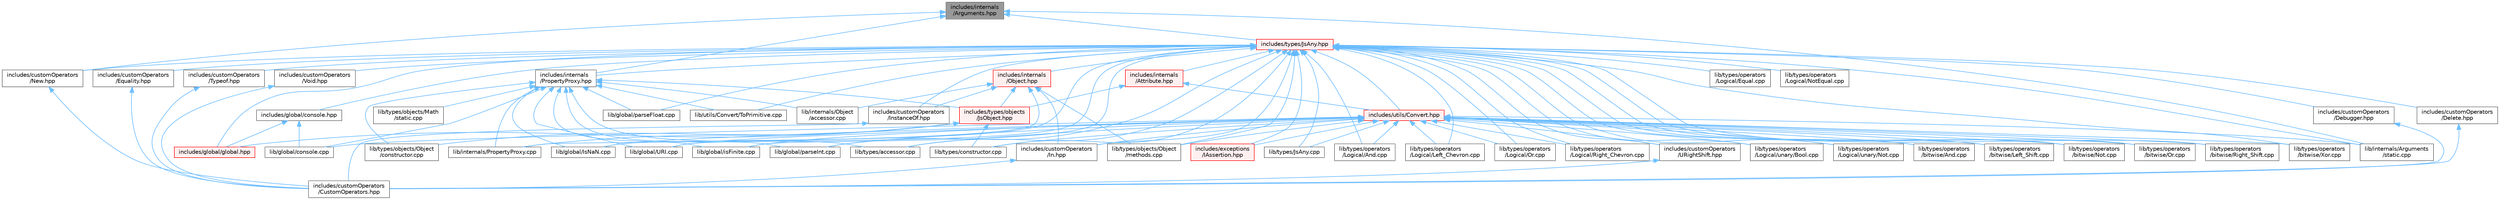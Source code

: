 digraph "includes/internals/Arguments.hpp"
{
 // LATEX_PDF_SIZE
  bgcolor="transparent";
  edge [fontname=Helvetica,fontsize=10,labelfontname=Helvetica,labelfontsize=10];
  node [fontname=Helvetica,fontsize=10,shape=box,height=0.2,width=0.4];
  Node1 [id="Node000001",label="includes/internals\l/Arguments.hpp",height=0.2,width=0.4,color="gray40", fillcolor="grey60", style="filled", fontcolor="black",tooltip=" "];
  Node1 -> Node2 [id="edge1_Node000001_Node000002",dir="back",color="steelblue1",style="solid",tooltip=" "];
  Node2 [id="Node000002",label="includes/customOperators\l/New.hpp",height=0.2,width=0.4,color="grey40", fillcolor="white", style="filled",URL="$New_8hpp.html",tooltip=" "];
  Node2 -> Node3 [id="edge2_Node000002_Node000003",dir="back",color="steelblue1",style="solid",tooltip=" "];
  Node3 [id="Node000003",label="includes/customOperators\l/CustomOperators.hpp",height=0.2,width=0.4,color="grey40", fillcolor="white", style="filled",URL="$CustomOperators_8hpp.html",tooltip=" "];
  Node1 -> Node4 [id="edge3_Node000001_Node000004",dir="back",color="steelblue1",style="solid",tooltip=" "];
  Node4 [id="Node000004",label="includes/internals\l/PropertyProxy.hpp",height=0.2,width=0.4,color="grey40", fillcolor="white", style="filled",URL="$PropertyProxy_8hpp.html",tooltip=" "];
  Node4 -> Node5 [id="edge4_Node000004_Node000005",dir="back",color="steelblue1",style="solid",tooltip=" "];
  Node5 [id="Node000005",label="includes/types/objects\l/JsObject.hpp",height=0.2,width=0.4,color="red", fillcolor="#FFF0F0", style="filled",URL="$JsObject_8hpp.html",tooltip=" "];
  Node5 -> Node8 [id="edge5_Node000005_Node000008",dir="back",color="steelblue1",style="solid",tooltip=" "];
  Node8 [id="Node000008",label="includes/global/global.hpp",height=0.2,width=0.4,color="red", fillcolor="#FFF0F0", style="filled",URL="$global_8hpp.html",tooltip=" "];
  Node5 -> Node30 [id="edge6_Node000005_Node000030",dir="back",color="steelblue1",style="solid",tooltip=" "];
  Node30 [id="Node000030",label="lib/internals/PropertyProxy.cpp",height=0.2,width=0.4,color="grey40", fillcolor="white", style="filled",URL="$PropertyProxy_8cpp.html",tooltip=" "];
  Node5 -> Node31 [id="edge7_Node000005_Node000031",dir="back",color="steelblue1",style="solid",tooltip=" "];
  Node31 [id="Node000031",label="lib/types/constructor.cpp",height=0.2,width=0.4,color="grey40", fillcolor="white", style="filled",URL="$types_2constructor_8cpp.html",tooltip=" "];
  Node5 -> Node23 [id="edge8_Node000005_Node000023",dir="back",color="steelblue1",style="solid",tooltip=" "];
  Node23 [id="Node000023",label="lib/types/objects/Object\l/constructor.cpp",height=0.2,width=0.4,color="grey40", fillcolor="white", style="filled",URL="$types_2objects_2Object_2constructor_8cpp.html",tooltip=" "];
  Node4 -> Node37 [id="edge9_Node000004_Node000037",dir="back",color="steelblue1",style="solid",tooltip=" "];
  Node37 [id="Node000037",label="lib/global/IsNaN.cpp",height=0.2,width=0.4,color="grey40", fillcolor="white", style="filled",URL="$IsNaN_8cpp.html",tooltip=" "];
  Node4 -> Node38 [id="edge10_Node000004_Node000038",dir="back",color="steelblue1",style="solid",tooltip=" "];
  Node38 [id="Node000038",label="lib/global/URI.cpp",height=0.2,width=0.4,color="grey40", fillcolor="white", style="filled",URL="$URI_8cpp.html",tooltip=" "];
  Node4 -> Node39 [id="edge11_Node000004_Node000039",dir="back",color="steelblue1",style="solid",tooltip=" "];
  Node39 [id="Node000039",label="lib/global/console.cpp",height=0.2,width=0.4,color="grey40", fillcolor="white", style="filled",URL="$console_8cpp.html",tooltip=" "];
  Node4 -> Node40 [id="edge12_Node000004_Node000040",dir="back",color="steelblue1",style="solid",tooltip=" "];
  Node40 [id="Node000040",label="lib/global/isFinite.cpp",height=0.2,width=0.4,color="grey40", fillcolor="white", style="filled",URL="$isFinite_8cpp.html",tooltip=" "];
  Node4 -> Node41 [id="edge13_Node000004_Node000041",dir="back",color="steelblue1",style="solid",tooltip=" "];
  Node41 [id="Node000041",label="lib/global/parseFloat.cpp",height=0.2,width=0.4,color="grey40", fillcolor="white", style="filled",URL="$parseFloat_8cpp.html",tooltip=" "];
  Node4 -> Node42 [id="edge14_Node000004_Node000042",dir="back",color="steelblue1",style="solid",tooltip=" "];
  Node42 [id="Node000042",label="lib/global/parseInt.cpp",height=0.2,width=0.4,color="grey40", fillcolor="white", style="filled",URL="$parseInt_8cpp.html",tooltip=" "];
  Node4 -> Node43 [id="edge15_Node000004_Node000043",dir="back",color="steelblue1",style="solid",tooltip=" "];
  Node43 [id="Node000043",label="lib/internals/Object\l/accessor.cpp",height=0.2,width=0.4,color="grey40", fillcolor="white", style="filled",URL="$internals_2Object_2accessor_8cpp.html",tooltip=" "];
  Node4 -> Node30 [id="edge16_Node000004_Node000030",dir="back",color="steelblue1",style="solid",tooltip=" "];
  Node4 -> Node16 [id="edge17_Node000004_Node000016",dir="back",color="steelblue1",style="solid",tooltip=" "];
  Node16 [id="Node000016",label="lib/types/accessor.cpp",height=0.2,width=0.4,color="grey40", fillcolor="white", style="filled",URL="$types_2accessor_8cpp.html",tooltip=" "];
  Node4 -> Node44 [id="edge18_Node000004_Node000044",dir="back",color="steelblue1",style="solid",tooltip=" "];
  Node44 [id="Node000044",label="lib/types/objects/Math\l/static.cpp",height=0.2,width=0.4,color="grey40", fillcolor="white", style="filled",URL="$types_2objects_2Math_2static_8cpp.html",tooltip=" "];
  Node4 -> Node23 [id="edge19_Node000004_Node000023",dir="back",color="steelblue1",style="solid",tooltip=" "];
  Node4 -> Node45 [id="edge20_Node000004_Node000045",dir="back",color="steelblue1",style="solid",tooltip=" "];
  Node45 [id="Node000045",label="lib/utils/Convert/ToPrimitive.cpp",height=0.2,width=0.4,color="grey40", fillcolor="white", style="filled",URL="$ToPrimitive_8cpp.html",tooltip=" "];
  Node1 -> Node46 [id="edge21_Node000001_Node000046",dir="back",color="steelblue1",style="solid",tooltip=" "];
  Node46 [id="Node000046",label="includes/types/JsAny.hpp",height=0.2,width=0.4,color="red", fillcolor="#FFF0F0", style="filled",URL="$JsAny_8hpp.html",tooltip=" "];
  Node46 -> Node47 [id="edge22_Node000046_Node000047",dir="back",color="steelblue1",style="solid",tooltip=" "];
  Node47 [id="Node000047",label="includes/customOperators\l/Debugger.hpp",height=0.2,width=0.4,color="grey40", fillcolor="white", style="filled",URL="$Debugger_8hpp.html",tooltip=" "];
  Node47 -> Node3 [id="edge23_Node000047_Node000003",dir="back",color="steelblue1",style="solid",tooltip=" "];
  Node46 -> Node48 [id="edge24_Node000046_Node000048",dir="back",color="steelblue1",style="solid",tooltip=" "];
  Node48 [id="Node000048",label="includes/customOperators\l/Delete.hpp",height=0.2,width=0.4,color="grey40", fillcolor="white", style="filled",URL="$Delete_8hpp.html",tooltip=" "];
  Node48 -> Node3 [id="edge25_Node000048_Node000003",dir="back",color="steelblue1",style="solid",tooltip=" "];
  Node46 -> Node49 [id="edge26_Node000046_Node000049",dir="back",color="steelblue1",style="solid",tooltip=" "];
  Node49 [id="Node000049",label="includes/customOperators\l/Equality.hpp",height=0.2,width=0.4,color="grey40", fillcolor="white", style="filled",URL="$Equality_8hpp.html",tooltip=" "];
  Node49 -> Node3 [id="edge27_Node000049_Node000003",dir="back",color="steelblue1",style="solid",tooltip=" "];
  Node46 -> Node50 [id="edge28_Node000046_Node000050",dir="back",color="steelblue1",style="solid",tooltip=" "];
  Node50 [id="Node000050",label="includes/customOperators\l/In.hpp",height=0.2,width=0.4,color="grey40", fillcolor="white", style="filled",URL="$In_8hpp.html",tooltip=" "];
  Node50 -> Node3 [id="edge29_Node000050_Node000003",dir="back",color="steelblue1",style="solid",tooltip=" "];
  Node46 -> Node51 [id="edge30_Node000046_Node000051",dir="back",color="steelblue1",style="solid",tooltip=" "];
  Node51 [id="Node000051",label="includes/customOperators\l/InstanceOf.hpp",height=0.2,width=0.4,color="grey40", fillcolor="white", style="filled",URL="$InstanceOf_8hpp.html",tooltip=" "];
  Node51 -> Node3 [id="edge31_Node000051_Node000003",dir="back",color="steelblue1",style="solid",tooltip=" "];
  Node46 -> Node2 [id="edge32_Node000046_Node000002",dir="back",color="steelblue1",style="solid",tooltip=" "];
  Node46 -> Node52 [id="edge33_Node000046_Node000052",dir="back",color="steelblue1",style="solid",tooltip=" "];
  Node52 [id="Node000052",label="includes/customOperators\l/Typeof.hpp",height=0.2,width=0.4,color="grey40", fillcolor="white", style="filled",URL="$Typeof_8hpp.html",tooltip=" "];
  Node52 -> Node3 [id="edge34_Node000052_Node000003",dir="back",color="steelblue1",style="solid",tooltip=" "];
  Node46 -> Node53 [id="edge35_Node000046_Node000053",dir="back",color="steelblue1",style="solid",tooltip=" "];
  Node53 [id="Node000053",label="includes/customOperators\l/URightShift.hpp",height=0.2,width=0.4,color="grey40", fillcolor="white", style="filled",URL="$URightShift_8hpp.html",tooltip=" "];
  Node53 -> Node3 [id="edge36_Node000053_Node000003",dir="back",color="steelblue1",style="solid",tooltip=" "];
  Node46 -> Node54 [id="edge37_Node000046_Node000054",dir="back",color="steelblue1",style="solid",tooltip=" "];
  Node54 [id="Node000054",label="includes/customOperators\l/Void.hpp",height=0.2,width=0.4,color="grey40", fillcolor="white", style="filled",URL="$Void_8hpp.html",tooltip=" "];
  Node54 -> Node3 [id="edge38_Node000054_Node000003",dir="back",color="steelblue1",style="solid",tooltip=" "];
  Node46 -> Node55 [id="edge39_Node000046_Node000055",dir="back",color="steelblue1",style="solid",tooltip=" "];
  Node55 [id="Node000055",label="includes/exceptions\l/IAssertion.hpp",height=0.2,width=0.4,color="red", fillcolor="#FFF0F0", style="filled",URL="$IAssertion_8hpp.html",tooltip=" "];
  Node46 -> Node58 [id="edge40_Node000046_Node000058",dir="back",color="steelblue1",style="solid",tooltip=" "];
  Node58 [id="Node000058",label="includes/global/console.hpp",height=0.2,width=0.4,color="grey40", fillcolor="white", style="filled",URL="$console_8hpp.html",tooltip=" "];
  Node58 -> Node8 [id="edge41_Node000058_Node000008",dir="back",color="steelblue1",style="solid",tooltip=" "];
  Node58 -> Node39 [id="edge42_Node000058_Node000039",dir="back",color="steelblue1",style="solid",tooltip=" "];
  Node46 -> Node8 [id="edge43_Node000046_Node000008",dir="back",color="steelblue1",style="solid",tooltip=" "];
  Node46 -> Node59 [id="edge44_Node000046_Node000059",dir="back",color="steelblue1",style="solid",tooltip=" "];
  Node59 [id="Node000059",label="includes/internals\l/Attribute.hpp",height=0.2,width=0.4,color="red", fillcolor="#FFF0F0", style="filled",URL="$Attribute_8hpp.html",tooltip=" "];
  Node59 -> Node5 [id="edge45_Node000059_Node000005",dir="back",color="steelblue1",style="solid",tooltip=" "];
  Node59 -> Node66 [id="edge46_Node000059_Node000066",dir="back",color="steelblue1",style="solid",tooltip=" "];
  Node66 [id="Node000066",label="includes/utils/Convert.hpp",height=0.2,width=0.4,color="red", fillcolor="#FFF0F0", style="filled",URL="$Convert_8hpp.html",tooltip=" "];
  Node66 -> Node50 [id="edge47_Node000066_Node000050",dir="back",color="steelblue1",style="solid",tooltip=" "];
  Node66 -> Node53 [id="edge48_Node000066_Node000053",dir="back",color="steelblue1",style="solid",tooltip=" "];
  Node66 -> Node55 [id="edge49_Node000066_Node000055",dir="back",color="steelblue1",style="solid",tooltip=" "];
  Node66 -> Node37 [id="edge50_Node000066_Node000037",dir="back",color="steelblue1",style="solid",tooltip=" "];
  Node66 -> Node38 [id="edge51_Node000066_Node000038",dir="back",color="steelblue1",style="solid",tooltip=" "];
  Node66 -> Node39 [id="edge52_Node000066_Node000039",dir="back",color="steelblue1",style="solid",tooltip=" "];
  Node66 -> Node40 [id="edge53_Node000066_Node000040",dir="back",color="steelblue1",style="solid",tooltip=" "];
  Node66 -> Node42 [id="edge54_Node000066_Node000042",dir="back",color="steelblue1",style="solid",tooltip=" "];
  Node66 -> Node15 [id="edge55_Node000066_Node000015",dir="back",color="steelblue1",style="solid",tooltip=" "];
  Node15 [id="Node000015",label="lib/internals/Arguments\l/static.cpp",height=0.2,width=0.4,color="grey40", fillcolor="white", style="filled",URL="$internals_2Arguments_2static_8cpp.html",tooltip=" "];
  Node66 -> Node68 [id="edge56_Node000066_Node000068",dir="back",color="steelblue1",style="solid",tooltip=" "];
  Node68 [id="Node000068",label="lib/types/JsAny.cpp",height=0.2,width=0.4,color="grey40", fillcolor="white", style="filled",URL="$JsAny_8cpp.html",tooltip=" "];
  Node66 -> Node16 [id="edge57_Node000066_Node000016",dir="back",color="steelblue1",style="solid",tooltip=" "];
  Node66 -> Node31 [id="edge58_Node000066_Node000031",dir="back",color="steelblue1",style="solid",tooltip=" "];
  Node66 -> Node24 [id="edge59_Node000066_Node000024",dir="back",color="steelblue1",style="solid",tooltip=" "];
  Node24 [id="Node000024",label="lib/types/objects/Object\l/methods.cpp",height=0.2,width=0.4,color="grey40", fillcolor="white", style="filled",URL="$Object_2methods_8cpp.html",tooltip=" "];
  Node66 -> Node71 [id="edge60_Node000066_Node000071",dir="back",color="steelblue1",style="solid",tooltip=" "];
  Node71 [id="Node000071",label="lib/types/operators\l/Logical/And.cpp",height=0.2,width=0.4,color="grey40", fillcolor="white", style="filled",URL="$Logical_2And_8cpp.html",tooltip=" "];
  Node66 -> Node72 [id="edge61_Node000066_Node000072",dir="back",color="steelblue1",style="solid",tooltip=" "];
  Node72 [id="Node000072",label="lib/types/operators\l/Logical/Left_Chevron.cpp",height=0.2,width=0.4,color="grey40", fillcolor="white", style="filled",URL="$Left__Chevron_8cpp.html",tooltip=" "];
  Node66 -> Node73 [id="edge62_Node000066_Node000073",dir="back",color="steelblue1",style="solid",tooltip=" "];
  Node73 [id="Node000073",label="lib/types/operators\l/Logical/Or.cpp",height=0.2,width=0.4,color="grey40", fillcolor="white", style="filled",URL="$Logical_2Or_8cpp.html",tooltip=" "];
  Node66 -> Node74 [id="edge63_Node000066_Node000074",dir="back",color="steelblue1",style="solid",tooltip=" "];
  Node74 [id="Node000074",label="lib/types/operators\l/Logical/Right_Chevron.cpp",height=0.2,width=0.4,color="grey40", fillcolor="white", style="filled",URL="$Right__Chevron_8cpp.html",tooltip=" "];
  Node66 -> Node75 [id="edge64_Node000066_Node000075",dir="back",color="steelblue1",style="solid",tooltip=" "];
  Node75 [id="Node000075",label="lib/types/operators\l/Logical/unary/Bool.cpp",height=0.2,width=0.4,color="grey40", fillcolor="white", style="filled",URL="$Bool_8cpp.html",tooltip=" "];
  Node66 -> Node76 [id="edge65_Node000066_Node000076",dir="back",color="steelblue1",style="solid",tooltip=" "];
  Node76 [id="Node000076",label="lib/types/operators\l/Logical/unary/Not.cpp",height=0.2,width=0.4,color="grey40", fillcolor="white", style="filled",URL="$Logical_2unary_2Not_8cpp.html",tooltip=" "];
  Node66 -> Node77 [id="edge66_Node000066_Node000077",dir="back",color="steelblue1",style="solid",tooltip=" "];
  Node77 [id="Node000077",label="lib/types/operators\l/bitwise/And.cpp",height=0.2,width=0.4,color="grey40", fillcolor="white", style="filled",URL="$bitwise_2And_8cpp.html",tooltip=" "];
  Node66 -> Node78 [id="edge67_Node000066_Node000078",dir="back",color="steelblue1",style="solid",tooltip=" "];
  Node78 [id="Node000078",label="lib/types/operators\l/bitwise/Left_Shift.cpp",height=0.2,width=0.4,color="grey40", fillcolor="white", style="filled",URL="$Left__Shift_8cpp.html",tooltip=" "];
  Node66 -> Node79 [id="edge68_Node000066_Node000079",dir="back",color="steelblue1",style="solid",tooltip=" "];
  Node79 [id="Node000079",label="lib/types/operators\l/bitwise/Not.cpp",height=0.2,width=0.4,color="grey40", fillcolor="white", style="filled",URL="$bitwise_2Not_8cpp.html",tooltip=" "];
  Node66 -> Node80 [id="edge69_Node000066_Node000080",dir="back",color="steelblue1",style="solid",tooltip=" "];
  Node80 [id="Node000080",label="lib/types/operators\l/bitwise/Or.cpp",height=0.2,width=0.4,color="grey40", fillcolor="white", style="filled",URL="$bitwise_2Or_8cpp.html",tooltip=" "];
  Node66 -> Node81 [id="edge70_Node000066_Node000081",dir="back",color="steelblue1",style="solid",tooltip=" "];
  Node81 [id="Node000081",label="lib/types/operators\l/bitwise/Right_Shift.cpp",height=0.2,width=0.4,color="grey40", fillcolor="white", style="filled",URL="$Right__Shift_8cpp.html",tooltip=" "];
  Node66 -> Node82 [id="edge71_Node000066_Node000082",dir="back",color="steelblue1",style="solid",tooltip=" "];
  Node82 [id="Node000082",label="lib/types/operators\l/bitwise/Xor.cpp",height=0.2,width=0.4,color="grey40", fillcolor="white", style="filled",URL="$Xor_8cpp.html",tooltip=" "];
  Node46 -> Node98 [id="edge72_Node000046_Node000098",dir="back",color="steelblue1",style="solid",tooltip=" "];
  Node98 [id="Node000098",label="includes/internals\l/Object.hpp",height=0.2,width=0.4,color="red", fillcolor="#FFF0F0", style="filled",URL="$Object_8hpp.html",tooltip=" "];
  Node98 -> Node50 [id="edge73_Node000098_Node000050",dir="back",color="steelblue1",style="solid",tooltip=" "];
  Node98 -> Node51 [id="edge74_Node000098_Node000051",dir="back",color="steelblue1",style="solid",tooltip=" "];
  Node98 -> Node5 [id="edge75_Node000098_Node000005",dir="back",color="steelblue1",style="solid",tooltip=" "];
  Node98 -> Node43 [id="edge76_Node000098_Node000043",dir="back",color="steelblue1",style="solid",tooltip=" "];
  Node98 -> Node30 [id="edge77_Node000098_Node000030",dir="back",color="steelblue1",style="solid",tooltip=" "];
  Node98 -> Node24 [id="edge78_Node000098_Node000024",dir="back",color="steelblue1",style="solid",tooltip=" "];
  Node46 -> Node4 [id="edge79_Node000046_Node000004",dir="back",color="steelblue1",style="solid",tooltip=" "];
  Node46 -> Node66 [id="edge80_Node000046_Node000066",dir="back",color="steelblue1",style="solid",tooltip=" "];
  Node46 -> Node37 [id="edge81_Node000046_Node000037",dir="back",color="steelblue1",style="solid",tooltip=" "];
  Node46 -> Node38 [id="edge82_Node000046_Node000038",dir="back",color="steelblue1",style="solid",tooltip=" "];
  Node46 -> Node40 [id="edge83_Node000046_Node000040",dir="back",color="steelblue1",style="solid",tooltip=" "];
  Node46 -> Node41 [id="edge84_Node000046_Node000041",dir="back",color="steelblue1",style="solid",tooltip=" "];
  Node46 -> Node42 [id="edge85_Node000046_Node000042",dir="back",color="steelblue1",style="solid",tooltip=" "];
  Node46 -> Node15 [id="edge86_Node000046_Node000015",dir="back",color="steelblue1",style="solid",tooltip=" "];
  Node46 -> Node68 [id="edge87_Node000046_Node000068",dir="back",color="steelblue1",style="solid",tooltip=" "];
  Node46 -> Node16 [id="edge88_Node000046_Node000016",dir="back",color="steelblue1",style="solid",tooltip=" "];
  Node46 -> Node31 [id="edge89_Node000046_Node000031",dir="back",color="steelblue1",style="solid",tooltip=" "];
  Node46 -> Node24 [id="edge90_Node000046_Node000024",dir="back",color="steelblue1",style="solid",tooltip=" "];
  Node46 -> Node71 [id="edge91_Node000046_Node000071",dir="back",color="steelblue1",style="solid",tooltip=" "];
  Node46 -> Node102 [id="edge92_Node000046_Node000102",dir="back",color="steelblue1",style="solid",tooltip=" "];
  Node102 [id="Node000102",label="lib/types/operators\l/Logical/Equal.cpp",height=0.2,width=0.4,color="grey40", fillcolor="white", style="filled",URL="$Equal_8cpp.html",tooltip=" "];
  Node46 -> Node72 [id="edge93_Node000046_Node000072",dir="back",color="steelblue1",style="solid",tooltip=" "];
  Node46 -> Node103 [id="edge94_Node000046_Node000103",dir="back",color="steelblue1",style="solid",tooltip=" "];
  Node103 [id="Node000103",label="lib/types/operators\l/Logical/NotEqual.cpp",height=0.2,width=0.4,color="grey40", fillcolor="white", style="filled",URL="$NotEqual_8cpp.html",tooltip=" "];
  Node46 -> Node73 [id="edge95_Node000046_Node000073",dir="back",color="steelblue1",style="solid",tooltip=" "];
  Node46 -> Node74 [id="edge96_Node000046_Node000074",dir="back",color="steelblue1",style="solid",tooltip=" "];
  Node46 -> Node75 [id="edge97_Node000046_Node000075",dir="back",color="steelblue1",style="solid",tooltip=" "];
  Node46 -> Node76 [id="edge98_Node000046_Node000076",dir="back",color="steelblue1",style="solid",tooltip=" "];
  Node46 -> Node77 [id="edge99_Node000046_Node000077",dir="back",color="steelblue1",style="solid",tooltip=" "];
  Node46 -> Node78 [id="edge100_Node000046_Node000078",dir="back",color="steelblue1",style="solid",tooltip=" "];
  Node46 -> Node79 [id="edge101_Node000046_Node000079",dir="back",color="steelblue1",style="solid",tooltip=" "];
  Node46 -> Node80 [id="edge102_Node000046_Node000080",dir="back",color="steelblue1",style="solid",tooltip=" "];
  Node46 -> Node81 [id="edge103_Node000046_Node000081",dir="back",color="steelblue1",style="solid",tooltip=" "];
  Node46 -> Node82 [id="edge104_Node000046_Node000082",dir="back",color="steelblue1",style="solid",tooltip=" "];
  Node46 -> Node45 [id="edge105_Node000046_Node000045",dir="back",color="steelblue1",style="solid",tooltip=" "];
  Node1 -> Node15 [id="edge106_Node000001_Node000015",dir="back",color="steelblue1",style="solid",tooltip=" "];
}
